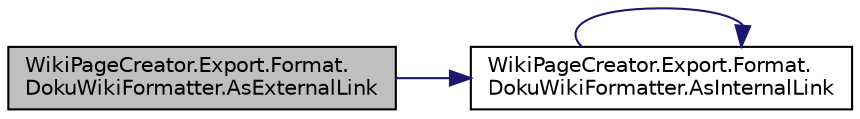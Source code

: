 digraph "WikiPageCreator.Export.Format.DokuWikiFormatter.AsExternalLink"
{
 // LATEX_PDF_SIZE
  edge [fontname="Helvetica",fontsize="10",labelfontname="Helvetica",labelfontsize="10"];
  node [fontname="Helvetica",fontsize="10",shape=record];
  rankdir="LR";
  Node1 [label="WikiPageCreator.Export.Format.\lDokuWikiFormatter.AsExternalLink",height=0.2,width=0.4,color="black", fillcolor="grey75", style="filled", fontcolor="black",tooltip="Formats the given parameters as an external link."];
  Node1 -> Node2 [color="midnightblue",fontsize="10",style="solid",fontname="Helvetica"];
  Node2 [label="WikiPageCreator.Export.Format.\lDokuWikiFormatter.AsInternalLink",height=0.2,width=0.4,color="black", fillcolor="white", style="filled",URL="$d0/d74/class_wiki_page_creator_1_1_export_1_1_format_1_1_doku_wiki_formatter.html#a0a1f0f5958a3e7cfb5b079fa08a68d1e",tooltip="Formats the given parameters as an internal link."];
  Node2 -> Node2 [color="midnightblue",fontsize="10",style="solid",fontname="Helvetica"];
}
